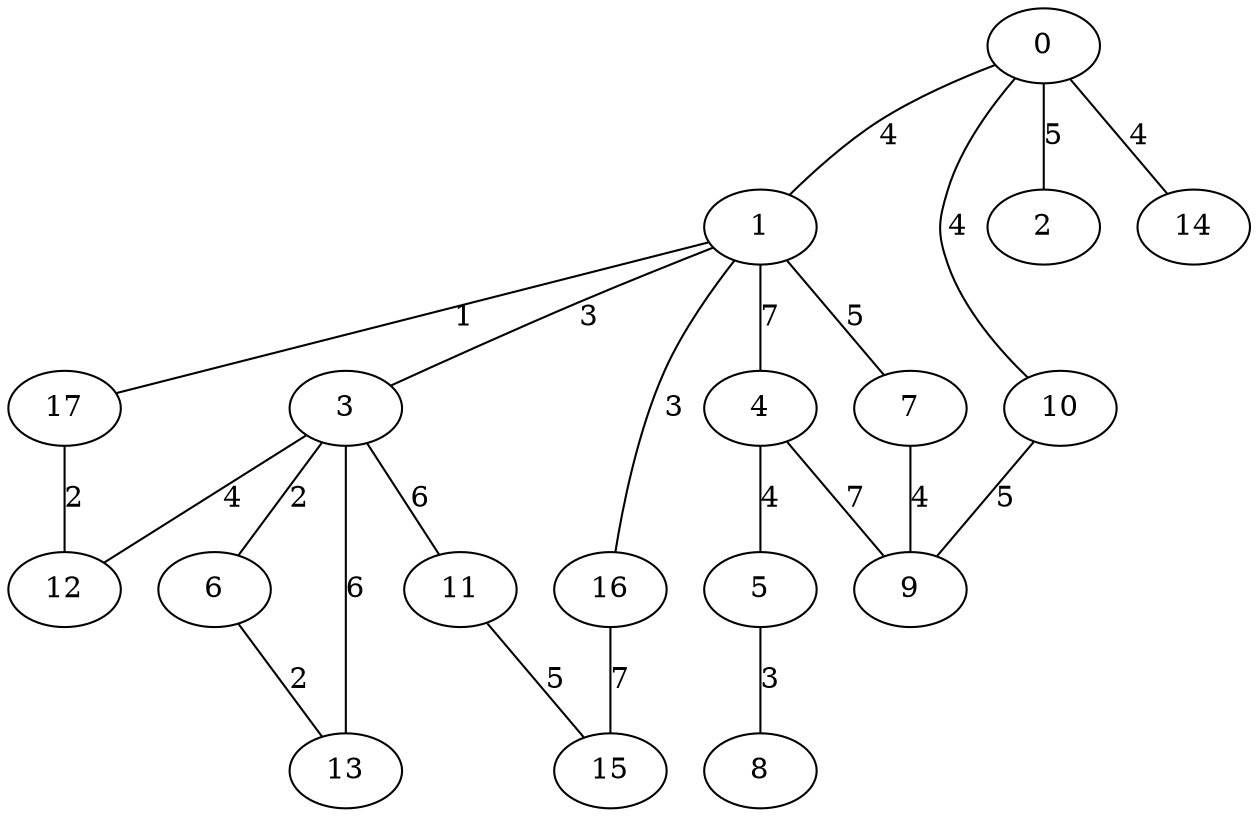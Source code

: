 graph g {
  0 [ habit = 1, size = 420, x = 4, y = 3 ]
  1 [ habit = 9, size = 309, x = 5, y = 5 ]
  2 [ habit = 5, size = 224, x = 4, y = 1 ]
  3 [ habit = 6, size = 217, x = 8, y = 5 ]
  4 [ habit = 10, size = 192, x = 3, y = 7 ]
  5 [ habit = 6, size = 149, x = 2, y = 9 ]
  6 [ base = 1, habit = 3, size = 183, x = 9, y = 5 ]
  7 [ habit = 1, size = 307, x = 3, y = 5 ]
  8 [ base = 2, habit = 1, size = 124, x = 1, y = 10 ]
  9 [ habit = 4, size = 453, x = 1, y = 5 ]
  10 [ habit = 3, size = 366, x = 2, y = 4 ]
  11 [ habit = 10, size = 382, x = 9, y = 7 ]
  12 [ habit = 5, size = 277, x = 8, y = 3 ]
  13 [ habit = 5, size = 335, x = 10, y = 4 ]
  14 [ habit = 11, size = 276, x = 3, y = 2 ]
  15 [ habit = 4, size = 225, x = 8, y = 9 ]
  16 [ habit = 6, size = 438, x = 6, y = 7 ]
  17 [ habit = 2, size = 108, x = 6, y = 4 ]

  0 -- 1 [ label = 4, weight = 4 ]
  0 -- 2 [ label = 5, weight = 5 ]
  0 -- 10 [ label = 4, weight = 4 ]
  0 -- 14 [ label = 4, weight = 4 ]
  1 -- 17 [ label = 1, weight = 1 ]
  1 -- 4 [ label = 7, weight = 7 ]
  1 -- 7 [ label = 5, weight = 5 ]
  1 -- 16 [ label = 3, weight = 3 ]
  1 -- 3 [ label = 3, weight = 3 ]
  3 -- 11 [ label = 6, weight = 6 ]
  3 -- 12 [ label = 4, weight = 4 ]
  3 -- 6 [ label = 2, weight = 2 ]
  4 -- 5 [ label = 4, weight = 4 ]
  4 -- 9 [ label = 7, weight = 7 ]
  5 -- 8 [ label = 3, weight = 3 ]
  6 -- 13 [ label = 2, weight = 2 ]
  7 -- 9 [ label = 4, weight = 4 ]
  10 -- 9 [ label = 5, weight = 5 ]
  11 -- 15 [ label = 5, weight = 5 ]
  13 -- 3 [ label = 6, weight = 6 ]
  16 -- 15 [ label = 7, weight = 7 ]
  17 -- 12 [ label = 2, weight = 2 ]
}

